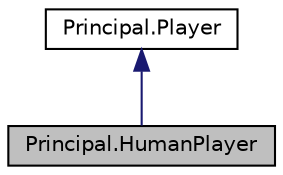 digraph "Principal.HumanPlayer"
{
  edge [fontname="Helvetica",fontsize="10",labelfontname="Helvetica",labelfontsize="10"];
  node [fontname="Helvetica",fontsize="10",shape=record];
  Node1 [label="Principal.HumanPlayer",height=0.2,width=0.4,color="black", fillcolor="grey75", style="filled", fontcolor="black"];
  Node2 -> Node1 [dir="back",color="midnightblue",fontsize="10",style="solid",fontname="Helvetica"];
  Node2 [label="Principal.Player",height=0.2,width=0.4,color="black", fillcolor="white", style="filled",URL="$class_principal_1_1_player.html",tooltip="Creates a player and stores there name for both human and AI player upon further implementation. "];
}
